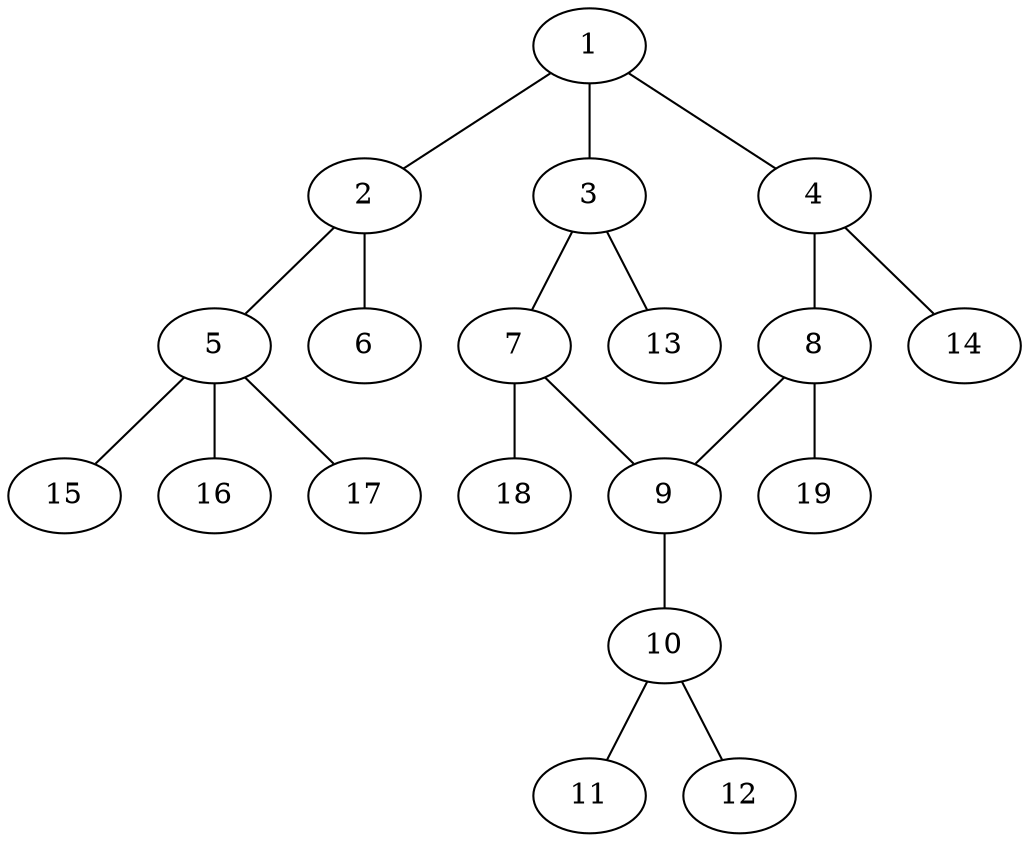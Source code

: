 graph molecule_2076 {
	1	 [chem=C];
	2	 [chem=C];
	1 -- 2	 [valence=1];
	3	 [chem=C];
	1 -- 3	 [valence=1];
	4	 [chem=C];
	1 -- 4	 [valence=2];
	5	 [chem=C];
	2 -- 5	 [valence=1];
	6	 [chem=O];
	2 -- 6	 [valence=2];
	7	 [chem=C];
	3 -- 7	 [valence=2];
	13	 [chem=H];
	3 -- 13	 [valence=1];
	8	 [chem=C];
	4 -- 8	 [valence=1];
	14	 [chem=H];
	4 -- 14	 [valence=1];
	15	 [chem=H];
	5 -- 15	 [valence=1];
	16	 [chem=H];
	5 -- 16	 [valence=1];
	17	 [chem=H];
	5 -- 17	 [valence=1];
	9	 [chem=C];
	7 -- 9	 [valence=1];
	18	 [chem=H];
	7 -- 18	 [valence=1];
	8 -- 9	 [valence=2];
	19	 [chem=H];
	8 -- 19	 [valence=1];
	10	 [chem=N];
	9 -- 10	 [valence=1];
	11	 [chem=O];
	10 -- 11	 [valence=2];
	12	 [chem=O];
	10 -- 12	 [valence=1];
}
